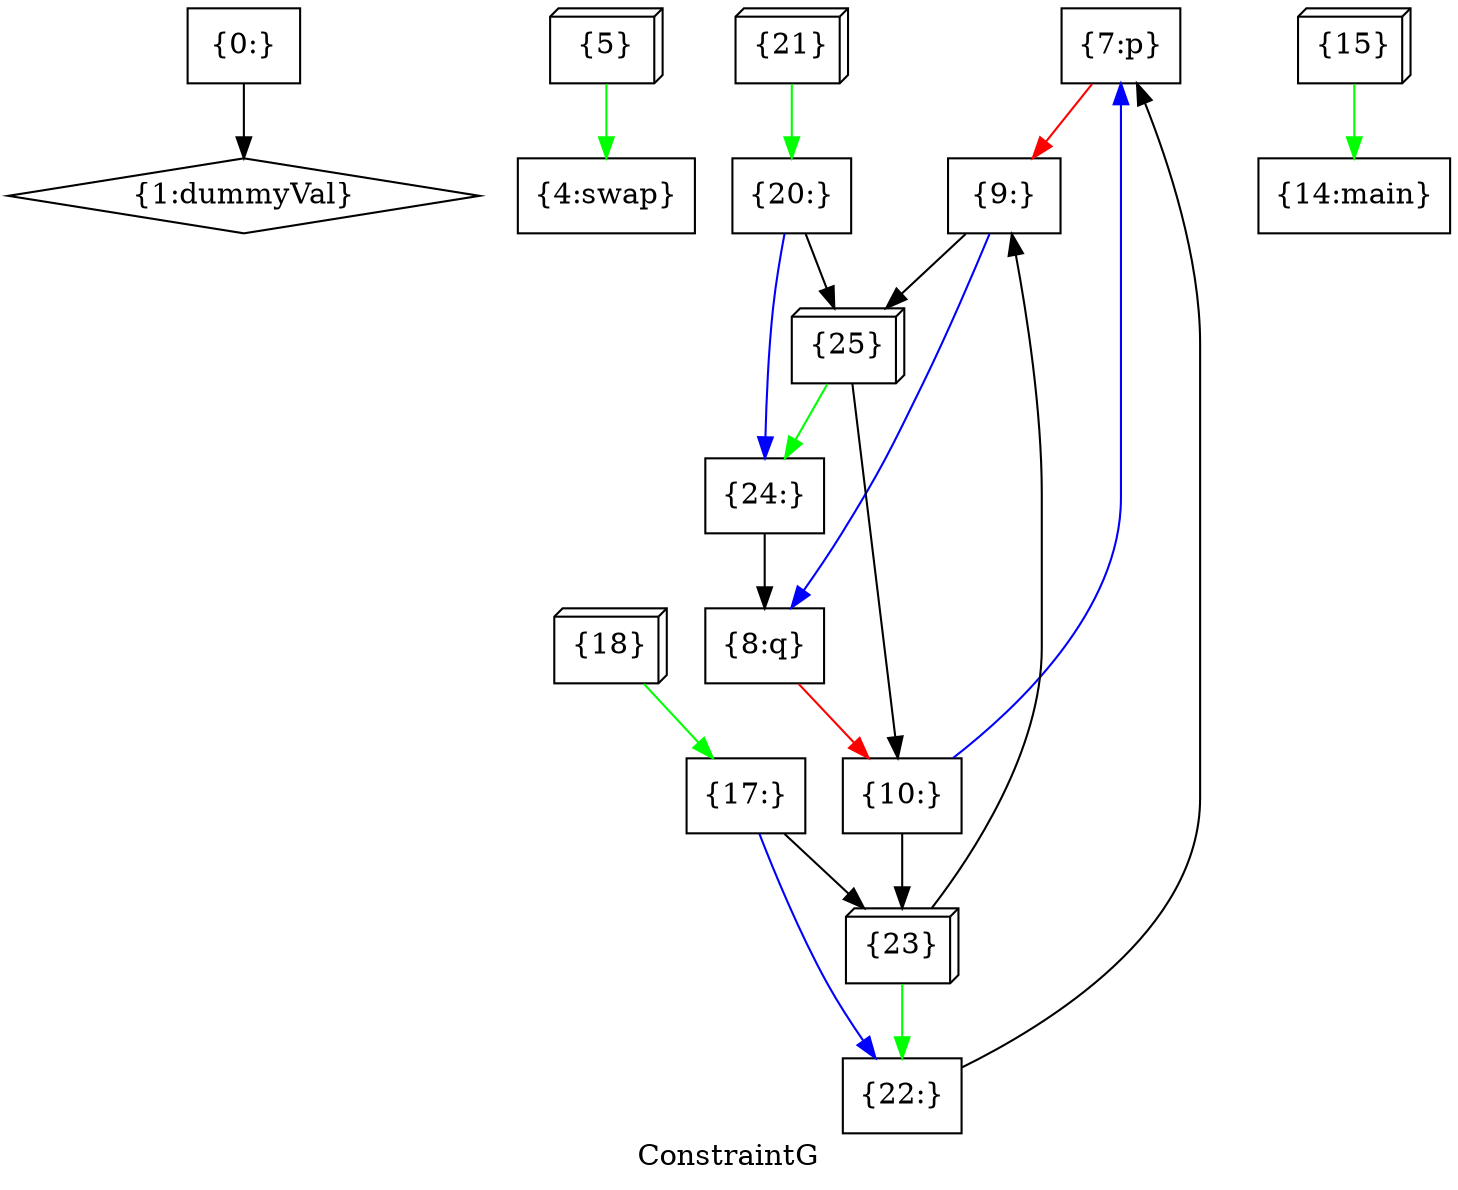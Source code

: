 digraph "ConstraintG" {
	label="ConstraintG";

	Node0x5646b3e9fdf0 [shape=record,shape=box,label="{0:}"];
	Node0x5646b3e9fdf0 -> Node0x5646b3f0b970[color=black];
	Node0x5646b3f0b970 [shape=record,shape=diamond,label="{1:dummyVal}"];
	Node0x5646b3f0b3d0 [shape=record,shape=box,label="{4:swap}"];
	Node0x5646b3ea6210 [shape=record,shape=box3d,label="{5}"];
	Node0x5646b3ea6210 -> Node0x5646b3f0b3d0[color=green];
	Node0x5646b3e93ff0 [shape=record,shape=box,label="{7:p}"];
	Node0x5646b3e93ff0 -> Node0x5646b3e9a5e0[color=red];
	Node0x5646b3ec3e50 [shape=record,shape=box,label="{8:q}"];
	Node0x5646b3ec3e50 -> Node0x5646b3f09e00[color=red];
	Node0x5646b3e9a5e0 [shape=record,shape=box,label="{9:}"];
	Node0x5646b3e9a5e0 -> Node0x5646b3ed8f10[color=black];
	Node0x5646b3e9a5e0 -> Node0x5646b3ec3e50[color=blue];
	Node0x5646b3f09e00 [shape=record,shape=box,label="{10:}"];
	Node0x5646b3f09e00 -> Node0x5646b3eabf70[color=black];
	Node0x5646b3f09e00 -> Node0x5646b3e93ff0[color=blue];
	Node0x5646b3e93bd0 [shape=record,shape=box,label="{14:main}"];
	Node0x5646b3efca90 [shape=record,shape=box3d,label="{15}"];
	Node0x5646b3efca90 -> Node0x5646b3e93bd0[color=green];
	Node0x5646b3ebfaa0 [shape=record,shape=box,label="{17:}"];
	Node0x5646b3ebfaa0 -> Node0x5646b3eabf70[color=black];
	Node0x5646b3ebfaa0 -> Node0x5646b3e98ea0[color=blue];
	Node0x5646b3efcf30 [shape=record,shape=box3d,label="{18}"];
	Node0x5646b3efcf30 -> Node0x5646b3ebfaa0[color=green];
	Node0x5646b3ed9500 [shape=record,shape=box,label="{20:}"];
	Node0x5646b3ed9500 -> Node0x5646b3ed8f10[color=black];
	Node0x5646b3ed9500 -> Node0x5646b3eae680[color=blue];
	Node0x5646b3e9b170 [shape=record,shape=box3d,label="{21}"];
	Node0x5646b3e9b170 -> Node0x5646b3ed9500[color=green];
	Node0x5646b3e98ea0 [shape=record,shape=box,label="{22:}"];
	Node0x5646b3e98ea0 -> Node0x5646b3e93ff0[color=black];
	Node0x5646b3eabf70 [shape=record,shape=box3d,label="{23}"];
	Node0x5646b3eabf70 -> Node0x5646b3e98ea0[color=green];
	Node0x5646b3eabf70 -> Node0x5646b3e9a5e0[color=black];
	Node0x5646b3eae680 [shape=record,shape=box,label="{24:}"];
	Node0x5646b3eae680 -> Node0x5646b3ec3e50[color=black];
	Node0x5646b3ed8f10 [shape=record,shape=box3d,label="{25}"];
	Node0x5646b3ed8f10 -> Node0x5646b3eae680[color=green];
	Node0x5646b3ed8f10 -> Node0x5646b3f09e00[color=black];
}
